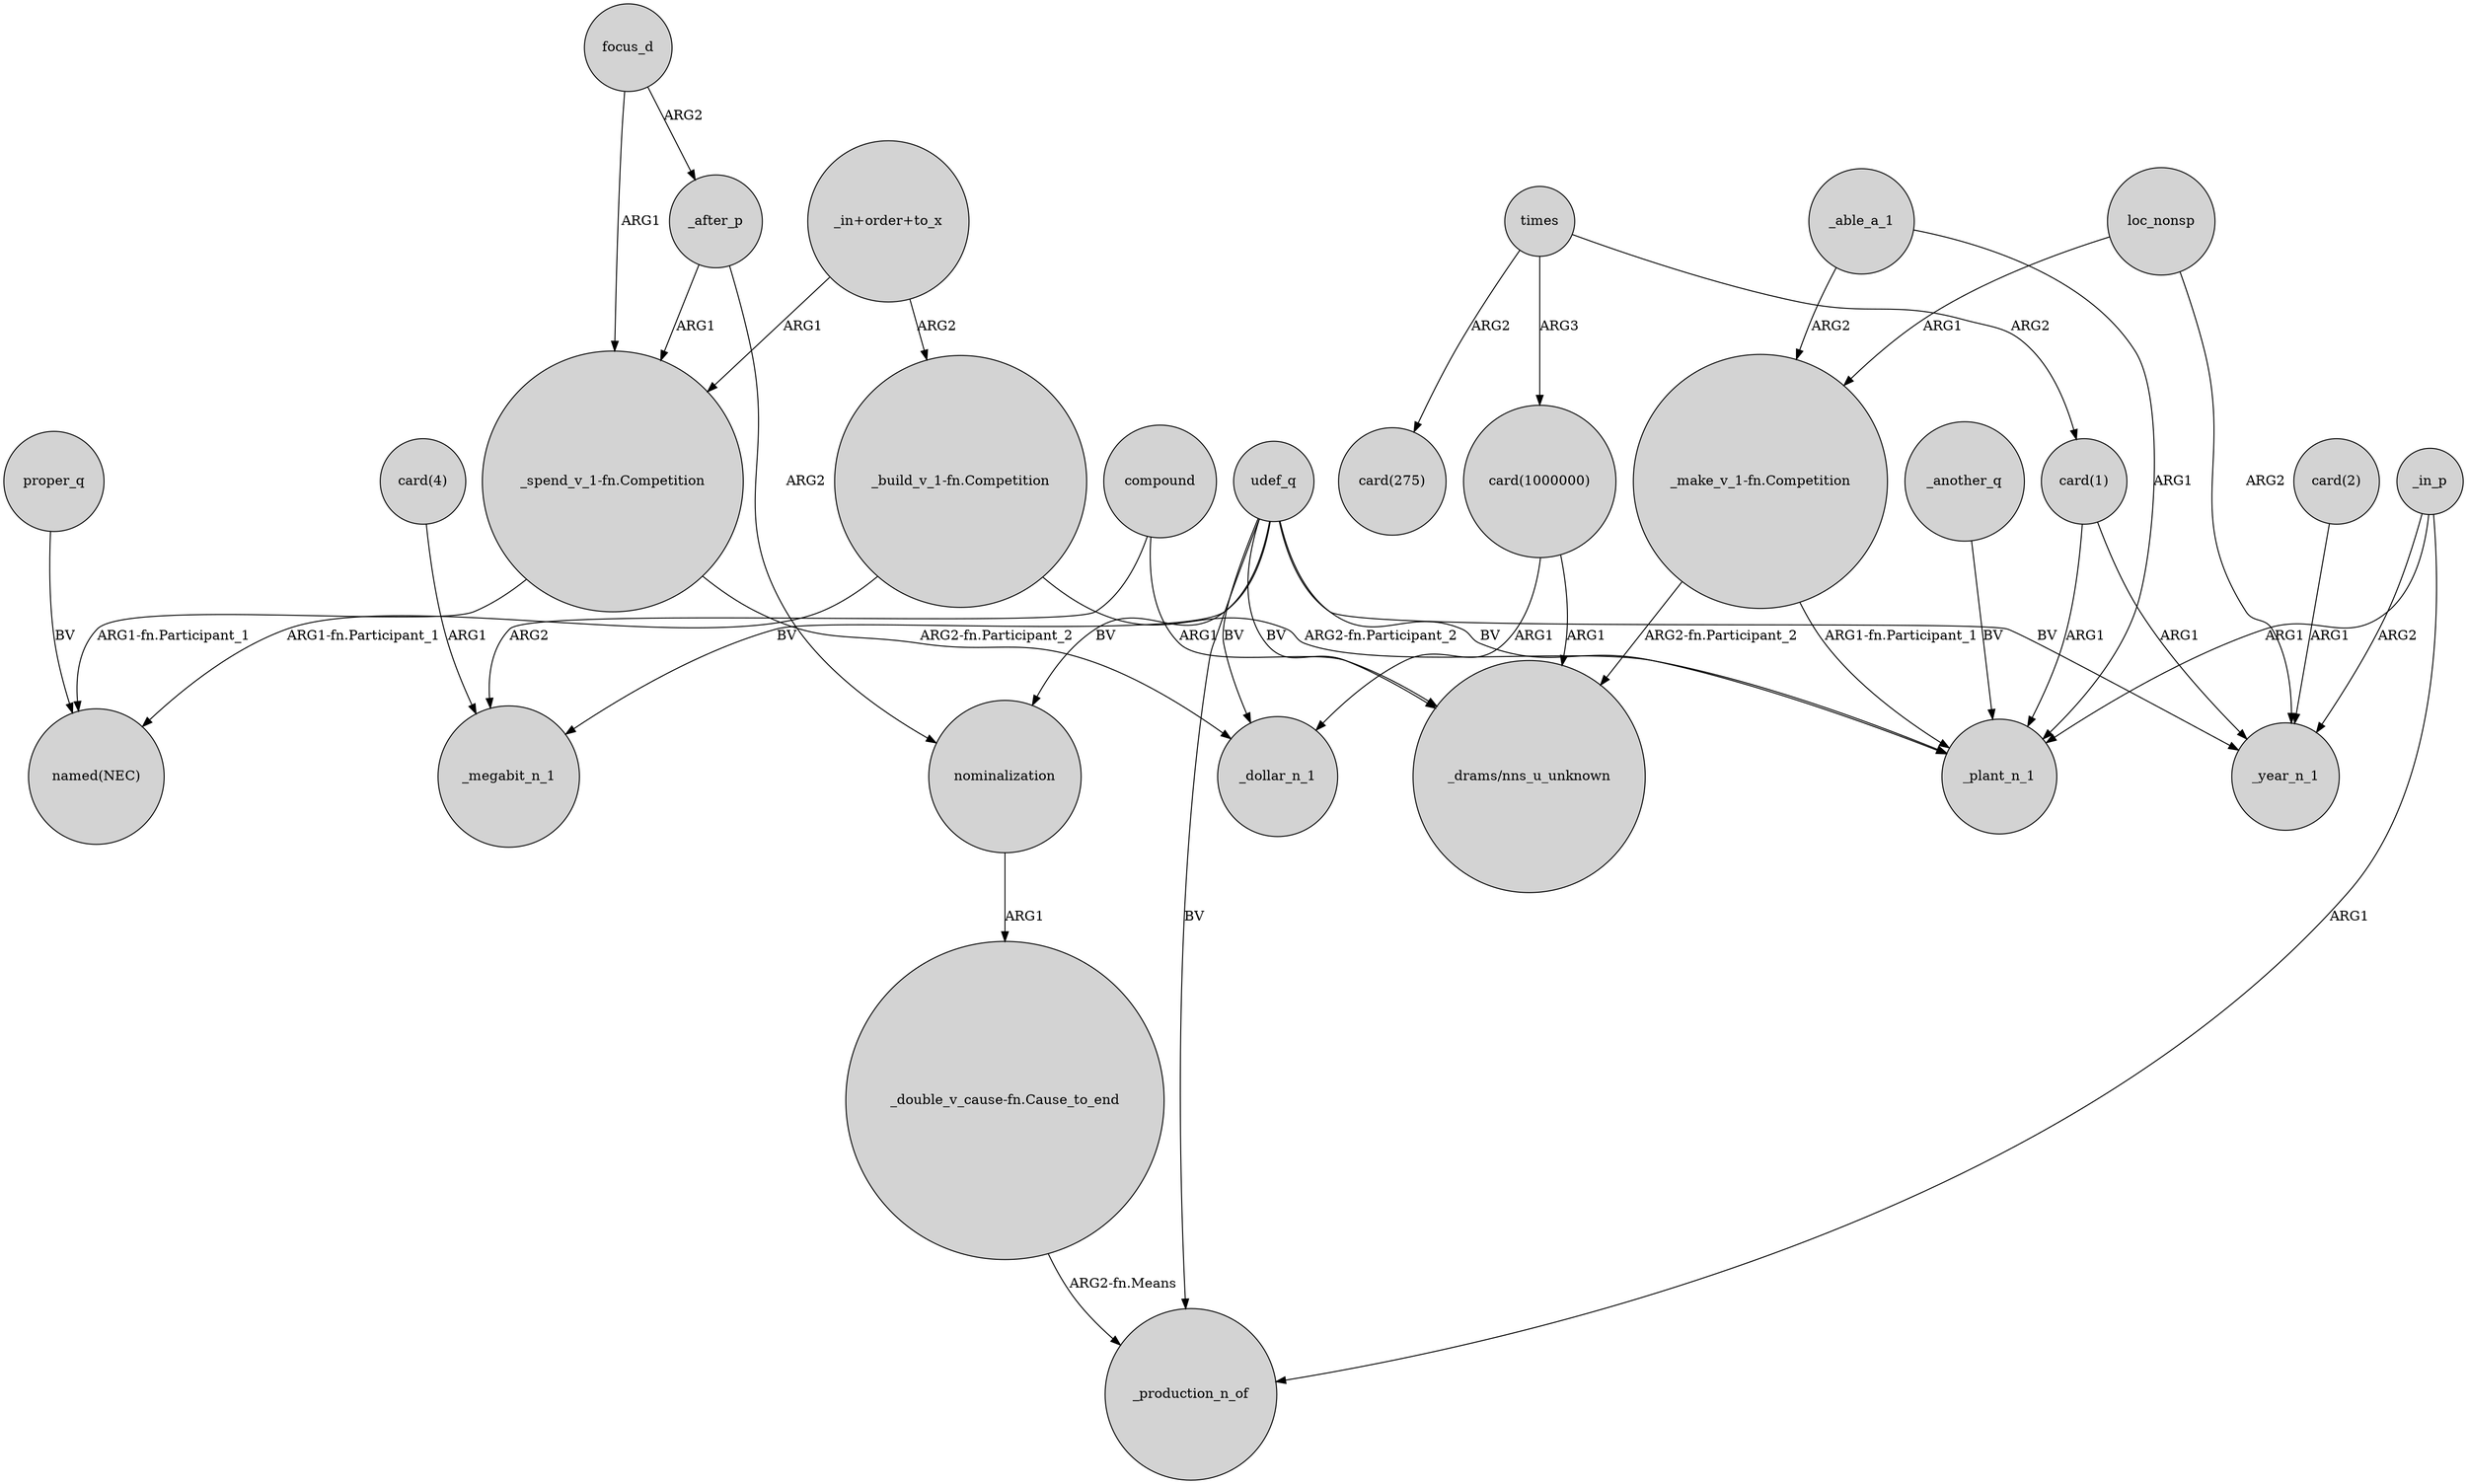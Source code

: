 digraph {
	node [shape=circle style=filled]
	"card(4)" -> _megabit_n_1 [label=ARG1]
	"_spend_v_1-fn.Competition" -> _dollar_n_1 [label="ARG2-fn.Participant_2"]
	udef_q -> _megabit_n_1 [label=BV]
	udef_q -> _plant_n_1 [label=BV]
	_another_q -> _plant_n_1 [label=BV]
	_in_p -> _year_n_1 [label=ARG2]
	_able_a_1 -> _plant_n_1 [label=ARG1]
	"card(1)" -> _year_n_1 [label=ARG1]
	udef_q -> nominalization [label=BV]
	focus_d -> "_spend_v_1-fn.Competition" [label=ARG1]
	times -> "card(1000000)" [label=ARG3]
	"card(1)" -> _plant_n_1 [label=ARG1]
	times -> "card(1)" [label=ARG2]
	"_make_v_1-fn.Competition" -> _plant_n_1 [label="ARG1-fn.Participant_1"]
	"_in+order+to_x" -> "_build_v_1-fn.Competition" [label=ARG2]
	nominalization -> "_double_v_cause-fn.Cause_to_end" [label=ARG1]
	_in_p -> _production_n_of [label=ARG1]
	udef_q -> "_drams/nns_u_unknown" [label=BV]
	loc_nonsp -> _year_n_1 [label=ARG2]
	"_build_v_1-fn.Competition" -> _plant_n_1 [label="ARG2-fn.Participant_2"]
	compound -> "_drams/nns_u_unknown" [label=ARG1]
	_after_p -> nominalization [label=ARG2]
	_able_a_1 -> "_make_v_1-fn.Competition" [label=ARG2]
	"_double_v_cause-fn.Cause_to_end" -> _production_n_of [label="ARG2-fn.Means"]
	times -> "card(275)" [label=ARG2]
	"_build_v_1-fn.Competition" -> "named(NEC)" [label="ARG1-fn.Participant_1"]
	_in_p -> _plant_n_1 [label=ARG1]
	"_spend_v_1-fn.Competition" -> "named(NEC)" [label="ARG1-fn.Participant_1"]
	proper_q -> "named(NEC)" [label=BV]
	udef_q -> _dollar_n_1 [label=BV]
	"card(1000000)" -> _dollar_n_1 [label=ARG1]
	focus_d -> _after_p [label=ARG2]
	"card(1000000)" -> "_drams/nns_u_unknown" [label=ARG1]
	"_in+order+to_x" -> "_spend_v_1-fn.Competition" [label=ARG1]
	udef_q -> _year_n_1 [label=BV]
	compound -> _megabit_n_1 [label=ARG2]
	"card(2)" -> _year_n_1 [label=ARG1]
	"_make_v_1-fn.Competition" -> "_drams/nns_u_unknown" [label="ARG2-fn.Participant_2"]
	loc_nonsp -> "_make_v_1-fn.Competition" [label=ARG1]
	udef_q -> _production_n_of [label=BV]
	_after_p -> "_spend_v_1-fn.Competition" [label=ARG1]
}
